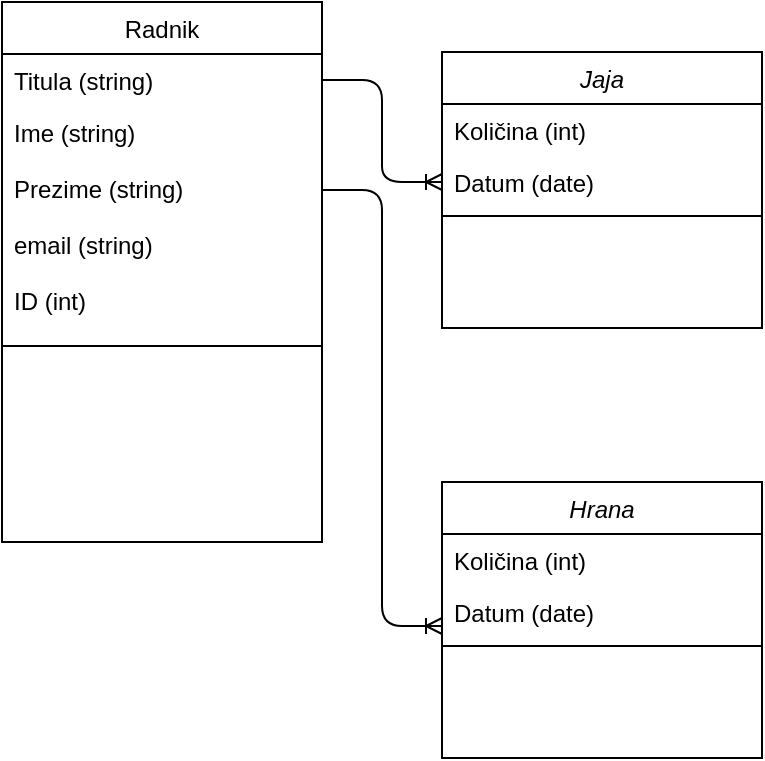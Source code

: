 <mxfile version="14.6.3" type="device"><diagram id="C5RBs43oDa-KdzZeNtuy" name="Page-1"><mxGraphModel dx="2302" dy="715" grid="1" gridSize="10" guides="1" tooltips="1" connect="1" arrows="1" fold="1" page="1" pageScale="1" pageWidth="827" pageHeight="1169" math="0" shadow="0"><root><mxCell id="WIyWlLk6GJQsqaUBKTNV-0"/><mxCell id="WIyWlLk6GJQsqaUBKTNV-1" parent="WIyWlLk6GJQsqaUBKTNV-0"/><mxCell id="zkfFHV4jXpPFQw0GAbJ--6" value="Radnik" style="swimlane;fontStyle=0;align=center;verticalAlign=top;childLayout=stackLayout;horizontal=1;startSize=26;horizontalStack=0;resizeParent=1;resizeLast=0;collapsible=1;marginBottom=0;rounded=0;shadow=0;strokeWidth=1;" parent="WIyWlLk6GJQsqaUBKTNV-1" vertex="1"><mxGeometry x="140" y="560" width="160" height="270" as="geometry"><mxRectangle x="130" y="380" width="160" height="26" as="alternateBounds"/></mxGeometry></mxCell><mxCell id="zkfFHV4jXpPFQw0GAbJ--7" value="Titula (string)" style="text;align=left;verticalAlign=top;spacingLeft=4;spacingRight=4;overflow=hidden;rotatable=0;points=[[0,0.5],[1,0.5]];portConstraint=eastwest;" parent="zkfFHV4jXpPFQw0GAbJ--6" vertex="1"><mxGeometry y="26" width="160" height="26" as="geometry"/></mxCell><mxCell id="zkfFHV4jXpPFQw0GAbJ--8" value="Ime (string)" style="text;align=left;verticalAlign=top;spacingLeft=4;spacingRight=4;overflow=hidden;rotatable=0;points=[[0,0.5],[1,0.5]];portConstraint=eastwest;rounded=0;shadow=0;html=0;" parent="zkfFHV4jXpPFQw0GAbJ--6" vertex="1"><mxGeometry y="52" width="160" height="28" as="geometry"/></mxCell><mxCell id="EtCUCjyo0q50khmxjrj--0" value="Prezime (string)" style="text;align=left;verticalAlign=top;spacingLeft=4;spacingRight=4;overflow=hidden;rotatable=0;points=[[0,0.5],[1,0.5]];portConstraint=eastwest;rounded=0;shadow=0;html=0;" parent="zkfFHV4jXpPFQw0GAbJ--6" vertex="1"><mxGeometry y="80" width="160" height="28" as="geometry"/></mxCell><mxCell id="EtCUCjyo0q50khmxjrj--1" value="email (string)" style="text;align=left;verticalAlign=top;spacingLeft=4;spacingRight=4;overflow=hidden;rotatable=0;points=[[0,0.5],[1,0.5]];portConstraint=eastwest;rounded=0;shadow=0;html=0;" parent="zkfFHV4jXpPFQw0GAbJ--6" vertex="1"><mxGeometry y="108" width="160" height="28" as="geometry"/></mxCell><mxCell id="EtCUCjyo0q50khmxjrj--2" value="ID (int)" style="text;align=left;verticalAlign=top;spacingLeft=4;spacingRight=4;overflow=hidden;rotatable=0;points=[[0,0.5],[1,0.5]];portConstraint=eastwest;rounded=0;shadow=0;html=0;" parent="zkfFHV4jXpPFQw0GAbJ--6" vertex="1"><mxGeometry y="136" width="160" height="28" as="geometry"/></mxCell><mxCell id="zkfFHV4jXpPFQw0GAbJ--9" value="" style="line;html=1;strokeWidth=1;align=left;verticalAlign=middle;spacingTop=-1;spacingLeft=3;spacingRight=3;rotatable=0;labelPosition=right;points=[];portConstraint=eastwest;" parent="zkfFHV4jXpPFQw0GAbJ--6" vertex="1"><mxGeometry y="164" width="160" height="16" as="geometry"/></mxCell><mxCell id="EtCUCjyo0q50khmxjrj--3" value="Jaja" style="swimlane;fontStyle=2;align=center;verticalAlign=top;childLayout=stackLayout;horizontal=1;startSize=26;horizontalStack=0;resizeParent=1;resizeLast=0;collapsible=1;marginBottom=0;rounded=0;shadow=0;strokeWidth=1;" parent="WIyWlLk6GJQsqaUBKTNV-1" vertex="1"><mxGeometry x="360" y="585" width="160" height="138" as="geometry"><mxRectangle x="230" y="140" width="160" height="26" as="alternateBounds"/></mxGeometry></mxCell><mxCell id="EtCUCjyo0q50khmxjrj--4" value="Količina (int)" style="text;align=left;verticalAlign=top;spacingLeft=4;spacingRight=4;overflow=hidden;rotatable=0;points=[[0,0.5],[1,0.5]];portConstraint=eastwest;" parent="EtCUCjyo0q50khmxjrj--3" vertex="1"><mxGeometry y="26" width="160" height="26" as="geometry"/></mxCell><mxCell id="EtCUCjyo0q50khmxjrj--5" value="Datum (date)" style="text;align=left;verticalAlign=top;spacingLeft=4;spacingRight=4;overflow=hidden;rotatable=0;points=[[0,0.5],[1,0.5]];portConstraint=eastwest;rounded=0;shadow=0;html=0;" parent="EtCUCjyo0q50khmxjrj--3" vertex="1"><mxGeometry y="52" width="160" height="26" as="geometry"/></mxCell><mxCell id="EtCUCjyo0q50khmxjrj--7" value="" style="line;html=1;strokeWidth=1;align=left;verticalAlign=middle;spacingTop=-1;spacingLeft=3;spacingRight=3;rotatable=0;labelPosition=right;points=[];portConstraint=eastwest;" parent="EtCUCjyo0q50khmxjrj--3" vertex="1"><mxGeometry y="78" width="160" height="8" as="geometry"/></mxCell><mxCell id="EtCUCjyo0q50khmxjrj--10" value="Hrana" style="swimlane;fontStyle=2;align=center;verticalAlign=top;childLayout=stackLayout;horizontal=1;startSize=26;horizontalStack=0;resizeParent=1;resizeLast=0;collapsible=1;marginBottom=0;rounded=0;shadow=0;strokeWidth=1;" parent="WIyWlLk6GJQsqaUBKTNV-1" vertex="1"><mxGeometry x="360" y="800" width="160" height="138" as="geometry"><mxRectangle x="230" y="140" width="160" height="26" as="alternateBounds"/></mxGeometry></mxCell><mxCell id="EtCUCjyo0q50khmxjrj--11" value="Količina (int)" style="text;align=left;verticalAlign=top;spacingLeft=4;spacingRight=4;overflow=hidden;rotatable=0;points=[[0,0.5],[1,0.5]];portConstraint=eastwest;" parent="EtCUCjyo0q50khmxjrj--10" vertex="1"><mxGeometry y="26" width="160" height="26" as="geometry"/></mxCell><mxCell id="EtCUCjyo0q50khmxjrj--12" value="Datum (date)" style="text;align=left;verticalAlign=top;spacingLeft=4;spacingRight=4;overflow=hidden;rotatable=0;points=[[0,0.5],[1,0.5]];portConstraint=eastwest;rounded=0;shadow=0;html=0;" parent="EtCUCjyo0q50khmxjrj--10" vertex="1"><mxGeometry y="52" width="160" height="26" as="geometry"/></mxCell><mxCell id="EtCUCjyo0q50khmxjrj--13" value="" style="line;html=1;strokeWidth=1;align=left;verticalAlign=middle;spacingTop=-1;spacingLeft=3;spacingRight=3;rotatable=0;labelPosition=right;points=[];portConstraint=eastwest;" parent="EtCUCjyo0q50khmxjrj--10" vertex="1"><mxGeometry y="78" width="160" height="8" as="geometry"/></mxCell><mxCell id="E3f5gRZHDeI81Hy2RKDS-0" value="" style="edgeStyle=entityRelationEdgeStyle;fontSize=12;html=1;endArrow=ERoneToMany;entryX=0;entryY=0.5;entryDx=0;entryDy=0;exitX=1;exitY=0.5;exitDx=0;exitDy=0;" edge="1" parent="WIyWlLk6GJQsqaUBKTNV-1" source="zkfFHV4jXpPFQw0GAbJ--7" target="EtCUCjyo0q50khmxjrj--5"><mxGeometry width="100" height="100" relative="1" as="geometry"><mxPoint x="320" y="520" as="sourcePoint"/><mxPoint x="420" y="420" as="targetPoint"/></mxGeometry></mxCell><mxCell id="E3f5gRZHDeI81Hy2RKDS-1" value="" style="edgeStyle=entityRelationEdgeStyle;fontSize=12;html=1;endArrow=ERoneToMany;entryX=0;entryY=0.769;entryDx=0;entryDy=0;exitX=1;exitY=0.5;exitDx=0;exitDy=0;entryPerimeter=0;" edge="1" parent="WIyWlLk6GJQsqaUBKTNV-1" source="EtCUCjyo0q50khmxjrj--0" target="EtCUCjyo0q50khmxjrj--12"><mxGeometry width="100" height="100" relative="1" as="geometry"><mxPoint x="310" y="636" as="sourcePoint"/><mxPoint x="370" y="660" as="targetPoint"/></mxGeometry></mxCell></root></mxGraphModel></diagram></mxfile>